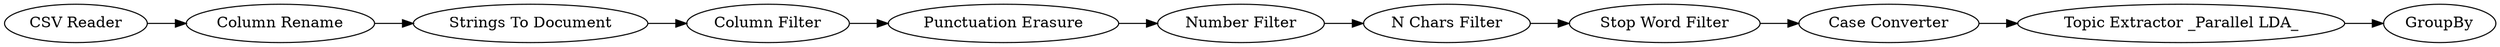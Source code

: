 digraph {
	"-5411982452280128630_7" [label="Stop Word Filter"]
	"-5411982452280128630_3" [label="Column Filter"]
	"-5411982452280128630_8" [label="Case Converter"]
	"7963799894697632743_291" [label="Topic Extractor _Parallel LDA_"]
	"7963799894697632743_288" [label=GroupBy]
	"-5411982452280128630_4" [label="Punctuation Erasure"]
	"-5411982452280128630_2" [label="Strings To Document"]
	"7963799894697632743_1" [label="CSV Reader"]
	"-5411982452280128630_5" [label="Number Filter"]
	"-5411982452280128630_1" [label="Column Rename"]
	"-5411982452280128630_6" [label="N Chars Filter"]
	"-5411982452280128630_7" -> "-5411982452280128630_8"
	"-5411982452280128630_2" -> "-5411982452280128630_3"
	"-5411982452280128630_6" -> "-5411982452280128630_7"
	"-5411982452280128630_1" -> "-5411982452280128630_2"
	"7963799894697632743_291" -> "7963799894697632743_288"
	"-5411982452280128630_4" -> "-5411982452280128630_5"
	"-5411982452280128630_3" -> "-5411982452280128630_4"
	"-5411982452280128630_5" -> "-5411982452280128630_6"
	"-5411982452280128630_8" -> "7963799894697632743_291"
	"7963799894697632743_1" -> "-5411982452280128630_1"
	rankdir=LR
}
